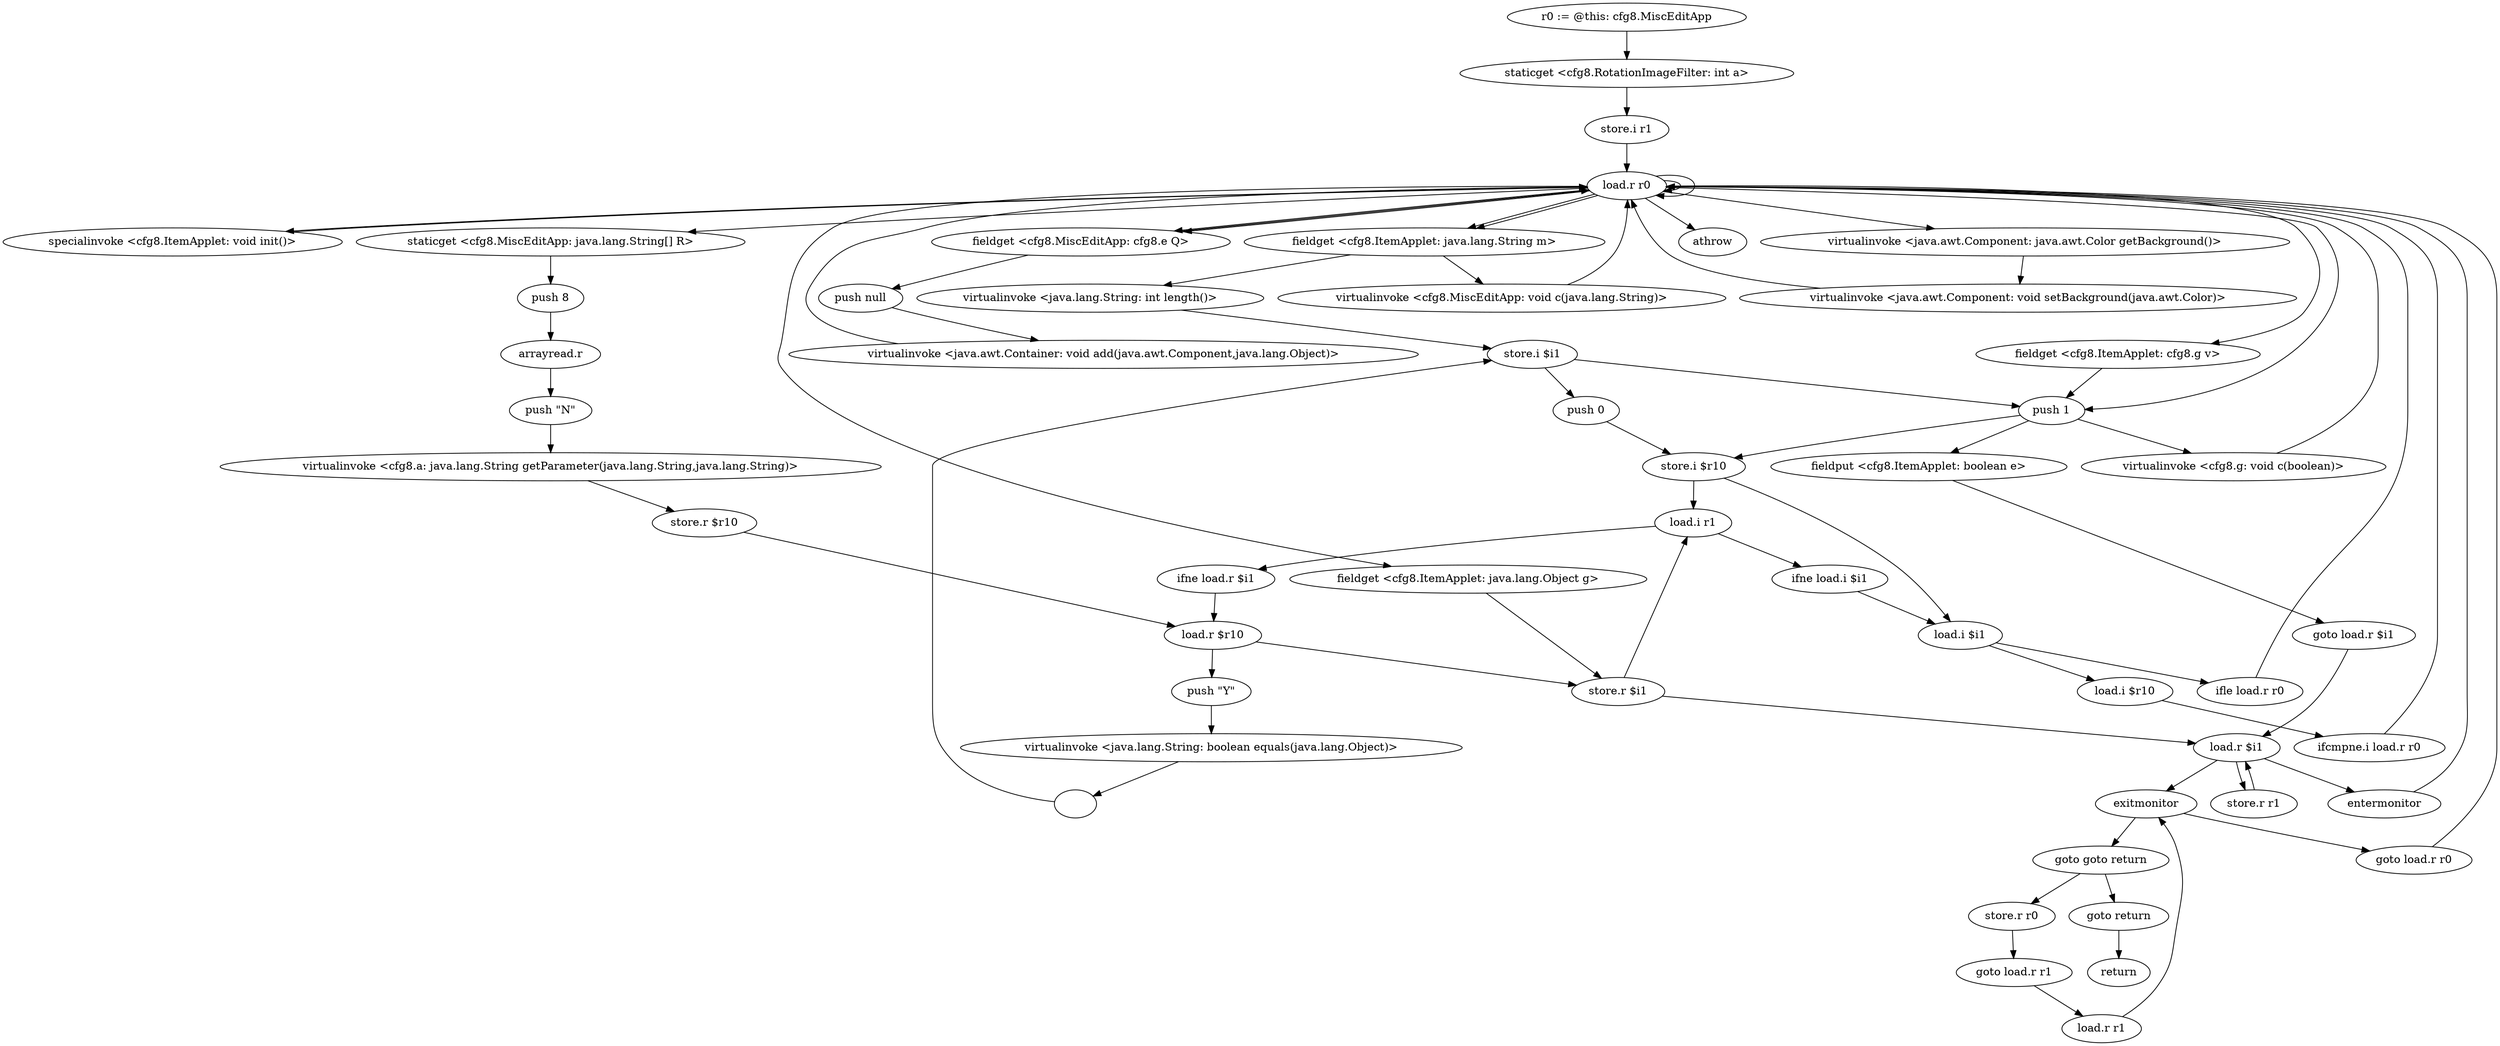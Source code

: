 digraph "" {
    "r0 := @this: cfg8.MiscEditApp"
    "staticget <cfg8.RotationImageFilter: int a>"
    "r0 := @this: cfg8.MiscEditApp"->"staticget <cfg8.RotationImageFilter: int a>";
    "store.i r1"
    "staticget <cfg8.RotationImageFilter: int a>"->"store.i r1";
    "load.r r0"
    "store.i r1"->"load.r r0";
    "specialinvoke <cfg8.ItemApplet: void init()>"
    "load.r r0"->"specialinvoke <cfg8.ItemApplet: void init()>";
    "specialinvoke <cfg8.ItemApplet: void init()>"->"load.r r0";
    "fieldget <cfg8.MiscEditApp: cfg8.e Q>"
    "load.r r0"->"fieldget <cfg8.MiscEditApp: cfg8.e Q>";
    "fieldget <cfg8.MiscEditApp: cfg8.e Q>"->"load.r r0";
    "virtualinvoke <java.awt.Component: java.awt.Color getBackground()>"
    "load.r r0"->"virtualinvoke <java.awt.Component: java.awt.Color getBackground()>";
    "virtualinvoke <java.awt.Component: void setBackground(java.awt.Color)>"
    "virtualinvoke <java.awt.Component: java.awt.Color getBackground()>"->"virtualinvoke <java.awt.Component: void setBackground(java.awt.Color)>";
    "virtualinvoke <java.awt.Component: void setBackground(java.awt.Color)>"->"load.r r0";
    "load.r r0"->"load.r r0";
    "load.r r0"->"fieldget <cfg8.MiscEditApp: cfg8.e Q>";
    "push null"
    "fieldget <cfg8.MiscEditApp: cfg8.e Q>"->"push null";
    "virtualinvoke <java.awt.Container: void add(java.awt.Component,java.lang.Object)>"
    "push null"->"virtualinvoke <java.awt.Container: void add(java.awt.Component,java.lang.Object)>";
    "virtualinvoke <java.awt.Container: void add(java.awt.Component,java.lang.Object)>"->"load.r r0";
    "fieldget <cfg8.ItemApplet: java.lang.String m>"
    "load.r r0"->"fieldget <cfg8.ItemApplet: java.lang.String m>";
    "virtualinvoke <java.lang.String: int length()>"
    "fieldget <cfg8.ItemApplet: java.lang.String m>"->"virtualinvoke <java.lang.String: int length()>";
    "store.i $i1"
    "virtualinvoke <java.lang.String: int length()>"->"store.i $i1";
    "push 0"
    "store.i $i1"->"push 0";
    "store.i $r10"
    "push 0"->"store.i $r10";
    "load.i r1"
    "store.i $r10"->"load.i r1";
    "ifne load.i $i1"
    "load.i r1"->"ifne load.i $i1";
    "load.i $i1"
    "ifne load.i $i1"->"load.i $i1";
    "ifle load.r r0"
    "load.i $i1"->"ifle load.r r0";
    "ifle load.r r0"->"load.r r0";
    "load.r r0"->"load.r r0";
    "load.r r0"->"fieldget <cfg8.ItemApplet: java.lang.String m>";
    "virtualinvoke <cfg8.MiscEditApp: void c(java.lang.String)>"
    "fieldget <cfg8.ItemApplet: java.lang.String m>"->"virtualinvoke <cfg8.MiscEditApp: void c(java.lang.String)>";
    "virtualinvoke <cfg8.MiscEditApp: void c(java.lang.String)>"->"load.r r0";
    "staticget <cfg8.MiscEditApp: java.lang.String[] R>"
    "load.r r0"->"staticget <cfg8.MiscEditApp: java.lang.String[] R>";
    "push 8"
    "staticget <cfg8.MiscEditApp: java.lang.String[] R>"->"push 8";
    "arrayread.r"
    "push 8"->"arrayread.r";
    "push \"N\""
    "arrayread.r"->"push \"N\"";
    "virtualinvoke <cfg8.a: java.lang.String getParameter(java.lang.String,java.lang.String)>"
    "push \"N\""->"virtualinvoke <cfg8.a: java.lang.String getParameter(java.lang.String,java.lang.String)>";
    "store.r $r10"
    "virtualinvoke <cfg8.a: java.lang.String getParameter(java.lang.String,java.lang.String)>"->"store.r $r10";
    "load.r $r10"
    "store.r $r10"->"load.r $r10";
    "store.r $i1"
    "load.r $r10"->"store.r $i1";
    "store.r $i1"->"load.i r1";
    "ifne load.r $i1"
    "load.i r1"->"ifne load.r $i1";
    "ifne load.r $i1"->"load.r $r10";
    "push \"Y\""
    "load.r $r10"->"push \"Y\"";
    "virtualinvoke <java.lang.String: boolean equals(java.lang.Object)>"
    "push \"Y\""->"virtualinvoke <java.lang.String: boolean equals(java.lang.Object)>";
    ""
    "virtualinvoke <java.lang.String: boolean equals(java.lang.Object)>"->"";
    ""->"store.i $i1";
    "push 1"
    "store.i $i1"->"push 1";
    "push 1"->"store.i $r10";
    "store.i $r10"->"load.i $i1";
    "load.i $r10"
    "load.i $i1"->"load.i $r10";
    "ifcmpne.i load.r r0"
    "load.i $r10"->"ifcmpne.i load.r r0";
    "ifcmpne.i load.r r0"->"load.r r0";
    "fieldget <cfg8.ItemApplet: cfg8.g v>"
    "load.r r0"->"fieldget <cfg8.ItemApplet: cfg8.g v>";
    "fieldget <cfg8.ItemApplet: cfg8.g v>"->"push 1";
    "virtualinvoke <cfg8.g: void c(boolean)>"
    "push 1"->"virtualinvoke <cfg8.g: void c(boolean)>";
    "virtualinvoke <cfg8.g: void c(boolean)>"->"load.r r0";
    "fieldget <cfg8.ItemApplet: java.lang.Object g>"
    "load.r r0"->"fieldget <cfg8.ItemApplet: java.lang.Object g>";
    "fieldget <cfg8.ItemApplet: java.lang.Object g>"->"store.r $i1";
    "load.r $i1"
    "store.r $i1"->"load.r $i1";
    "store.r r1"
    "load.r $i1"->"store.r r1";
    "store.r r1"->"load.r $i1";
    "entermonitor"
    "load.r $i1"->"entermonitor";
    "entermonitor"->"load.r r0";
    "load.r r0"->"push 1";
    "fieldput <cfg8.ItemApplet: boolean e>"
    "push 1"->"fieldput <cfg8.ItemApplet: boolean e>";
    "goto load.r $i1"
    "fieldput <cfg8.ItemApplet: boolean e>"->"goto load.r $i1";
    "goto load.r $i1"->"load.r $i1";
    "exitmonitor"
    "load.r $i1"->"exitmonitor";
    "goto goto return"
    "exitmonitor"->"goto goto return";
    "goto return"
    "goto goto return"->"goto return";
    "return"
    "goto return"->"return";
    "store.r r0"
    "goto goto return"->"store.r r0";
    "goto load.r r1"
    "store.r r0"->"goto load.r r1";
    "load.r r1"
    "goto load.r r1"->"load.r r1";
    "load.r r1"->"exitmonitor";
    "goto load.r r0"
    "exitmonitor"->"goto load.r r0";
    "goto load.r r0"->"load.r r0";
    "athrow"
    "load.r r0"->"athrow";
}
